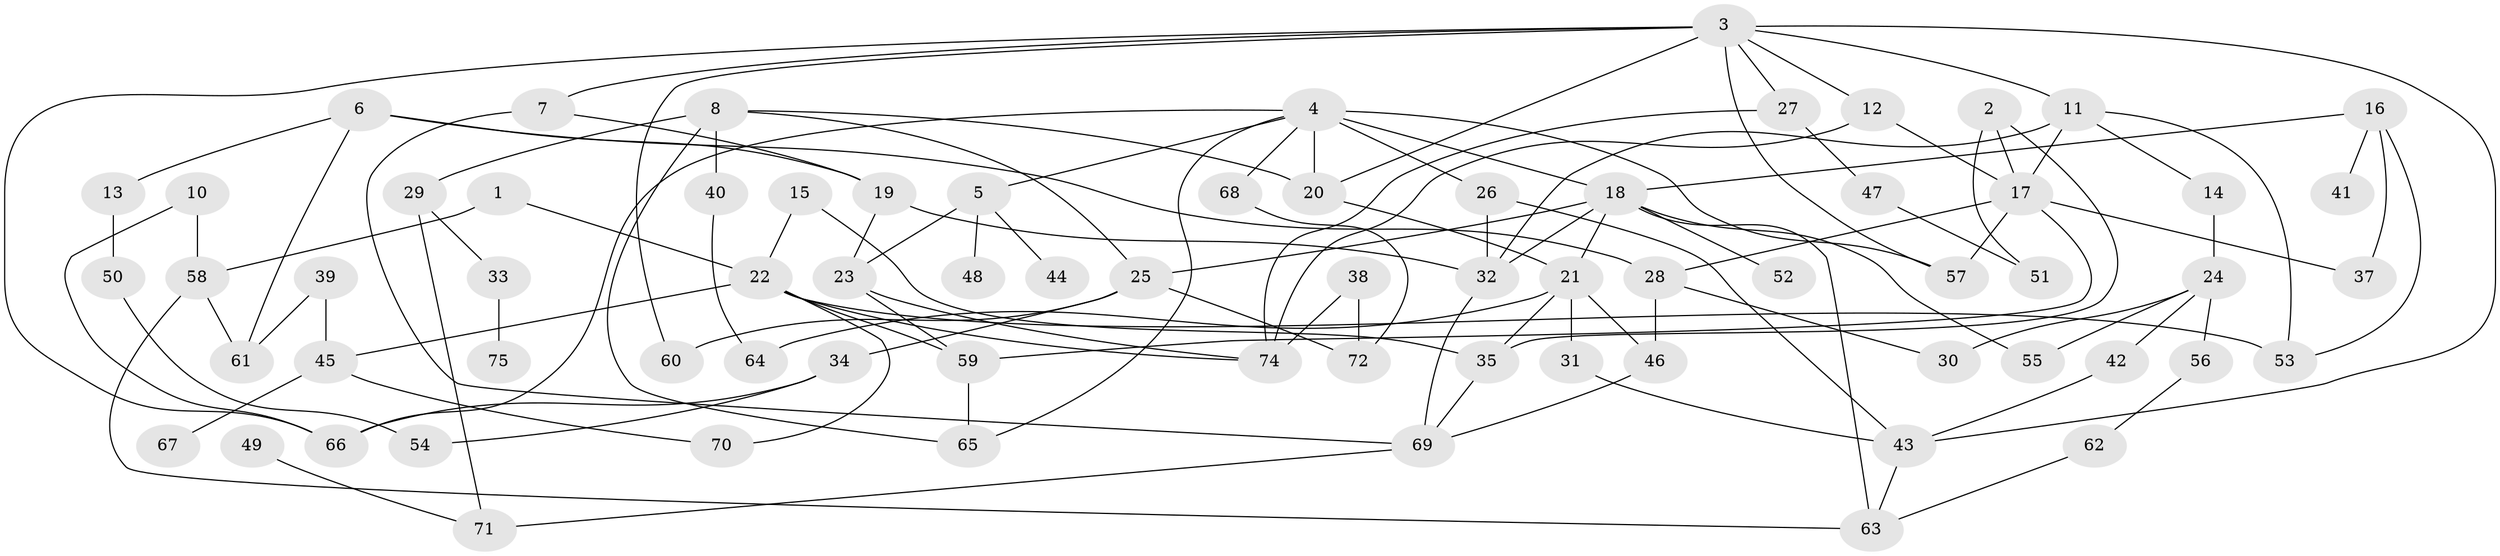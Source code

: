 // original degree distribution, {2: 0.3238095238095238, 1: 0.12380952380952381, 3: 0.20952380952380953, 4: 0.17142857142857143, 5: 0.12380952380952381, 7: 0.01904761904761905, 0: 0.01904761904761905, 6: 0.009523809523809525}
// Generated by graph-tools (version 1.1) at 2025/48/03/04/25 22:48:19]
// undirected, 72 vertices, 117 edges
graph export_dot {
  node [color=gray90,style=filled];
  1;
  2;
  3;
  4;
  5;
  6;
  7;
  8;
  10;
  11;
  12;
  13;
  14;
  15;
  16;
  17;
  18;
  19;
  20;
  21;
  22;
  23;
  24;
  25;
  26;
  27;
  28;
  29;
  30;
  31;
  32;
  33;
  34;
  35;
  37;
  38;
  39;
  40;
  41;
  42;
  43;
  44;
  45;
  46;
  47;
  48;
  49;
  50;
  51;
  52;
  53;
  54;
  55;
  56;
  57;
  58;
  59;
  60;
  61;
  62;
  63;
  64;
  65;
  66;
  67;
  68;
  69;
  70;
  71;
  72;
  74;
  75;
  1 -- 22 [weight=1.0];
  1 -- 58 [weight=1.0];
  2 -- 17 [weight=1.0];
  2 -- 35 [weight=1.0];
  2 -- 51 [weight=1.0];
  3 -- 7 [weight=1.0];
  3 -- 11 [weight=1.0];
  3 -- 12 [weight=1.0];
  3 -- 20 [weight=1.0];
  3 -- 27 [weight=1.0];
  3 -- 43 [weight=1.0];
  3 -- 57 [weight=1.0];
  3 -- 60 [weight=1.0];
  3 -- 66 [weight=1.0];
  4 -- 5 [weight=1.0];
  4 -- 18 [weight=2.0];
  4 -- 20 [weight=1.0];
  4 -- 26 [weight=1.0];
  4 -- 57 [weight=1.0];
  4 -- 65 [weight=1.0];
  4 -- 66 [weight=1.0];
  4 -- 68 [weight=1.0];
  5 -- 23 [weight=1.0];
  5 -- 44 [weight=1.0];
  5 -- 48 [weight=1.0];
  6 -- 13 [weight=1.0];
  6 -- 19 [weight=1.0];
  6 -- 28 [weight=1.0];
  6 -- 61 [weight=1.0];
  7 -- 19 [weight=1.0];
  7 -- 69 [weight=1.0];
  8 -- 20 [weight=1.0];
  8 -- 25 [weight=1.0];
  8 -- 29 [weight=1.0];
  8 -- 40 [weight=1.0];
  8 -- 65 [weight=1.0];
  10 -- 58 [weight=1.0];
  10 -- 66 [weight=1.0];
  11 -- 14 [weight=1.0];
  11 -- 17 [weight=1.0];
  11 -- 32 [weight=1.0];
  11 -- 53 [weight=1.0];
  12 -- 17 [weight=1.0];
  12 -- 74 [weight=1.0];
  13 -- 50 [weight=1.0];
  14 -- 24 [weight=1.0];
  15 -- 22 [weight=1.0];
  15 -- 35 [weight=1.0];
  16 -- 18 [weight=1.0];
  16 -- 37 [weight=1.0];
  16 -- 41 [weight=1.0];
  16 -- 53 [weight=1.0];
  17 -- 28 [weight=2.0];
  17 -- 37 [weight=1.0];
  17 -- 57 [weight=1.0];
  17 -- 59 [weight=1.0];
  18 -- 21 [weight=1.0];
  18 -- 25 [weight=1.0];
  18 -- 32 [weight=1.0];
  18 -- 52 [weight=1.0];
  18 -- 55 [weight=1.0];
  18 -- 63 [weight=1.0];
  19 -- 23 [weight=1.0];
  19 -- 32 [weight=1.0];
  20 -- 21 [weight=1.0];
  21 -- 31 [weight=1.0];
  21 -- 35 [weight=1.0];
  21 -- 46 [weight=1.0];
  21 -- 64 [weight=1.0];
  22 -- 45 [weight=1.0];
  22 -- 53 [weight=1.0];
  22 -- 59 [weight=1.0];
  22 -- 70 [weight=1.0];
  22 -- 74 [weight=1.0];
  23 -- 59 [weight=1.0];
  23 -- 74 [weight=1.0];
  24 -- 30 [weight=1.0];
  24 -- 42 [weight=1.0];
  24 -- 55 [weight=1.0];
  24 -- 56 [weight=1.0];
  25 -- 34 [weight=1.0];
  25 -- 60 [weight=1.0];
  25 -- 72 [weight=1.0];
  26 -- 32 [weight=1.0];
  26 -- 43 [weight=1.0];
  27 -- 47 [weight=1.0];
  27 -- 74 [weight=1.0];
  28 -- 30 [weight=1.0];
  28 -- 46 [weight=1.0];
  29 -- 33 [weight=1.0];
  29 -- 71 [weight=1.0];
  31 -- 43 [weight=1.0];
  32 -- 69 [weight=1.0];
  33 -- 75 [weight=1.0];
  34 -- 54 [weight=1.0];
  34 -- 66 [weight=1.0];
  35 -- 69 [weight=1.0];
  38 -- 72 [weight=1.0];
  38 -- 74 [weight=1.0];
  39 -- 45 [weight=1.0];
  39 -- 61 [weight=1.0];
  40 -- 64 [weight=1.0];
  42 -- 43 [weight=1.0];
  43 -- 63 [weight=1.0];
  45 -- 67 [weight=1.0];
  45 -- 70 [weight=1.0];
  46 -- 69 [weight=1.0];
  47 -- 51 [weight=1.0];
  49 -- 71 [weight=1.0];
  50 -- 54 [weight=1.0];
  56 -- 62 [weight=1.0];
  58 -- 61 [weight=1.0];
  58 -- 63 [weight=1.0];
  59 -- 65 [weight=1.0];
  62 -- 63 [weight=1.0];
  68 -- 72 [weight=1.0];
  69 -- 71 [weight=1.0];
}
